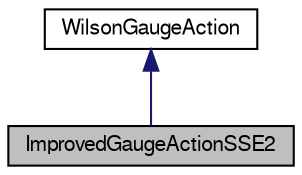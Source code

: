 digraph G
{
  edge [fontname="FreeSans",fontsize="10",labelfontname="FreeSans",labelfontsize="10"];
  node [fontname="FreeSans",fontsize="10",shape=record];
  Node1 [label="ImprovedGaugeActionSSE2",height=0.2,width=0.4,color="black", fillcolor="grey75", style="filled" fontcolor="black"];
  Node2 -> Node1 [dir=back,color="midnightblue",fontsize="10",style="solid",fontname="FreeSans"];
  Node2 [label="WilsonGaugeAction",height=0.2,width=0.4,color="black", fillcolor="white", style="filled",URL="$class_wilson_gauge_action.html",tooltip="the Wilson Gauge Action"];
}
